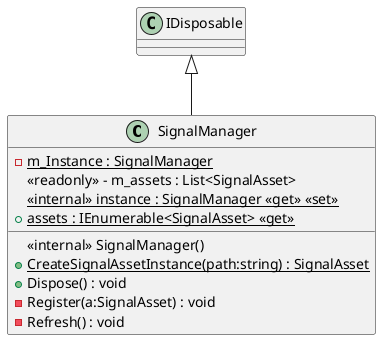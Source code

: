 @startuml
class SignalManager {
    {static} - m_Instance : SignalManager
    <<readonly>> - m_assets : List<SignalAsset>
    <<internal>> {static} instance : SignalManager <<get>> <<set>>
    <<internal>> SignalManager()
    + {static} assets : IEnumerable<SignalAsset> <<get>>
    + {static} CreateSignalAssetInstance(path:string) : SignalAsset
    + Dispose() : void
    - Register(a:SignalAsset) : void
    - Refresh() : void
}
IDisposable <|-- SignalManager
@enduml
